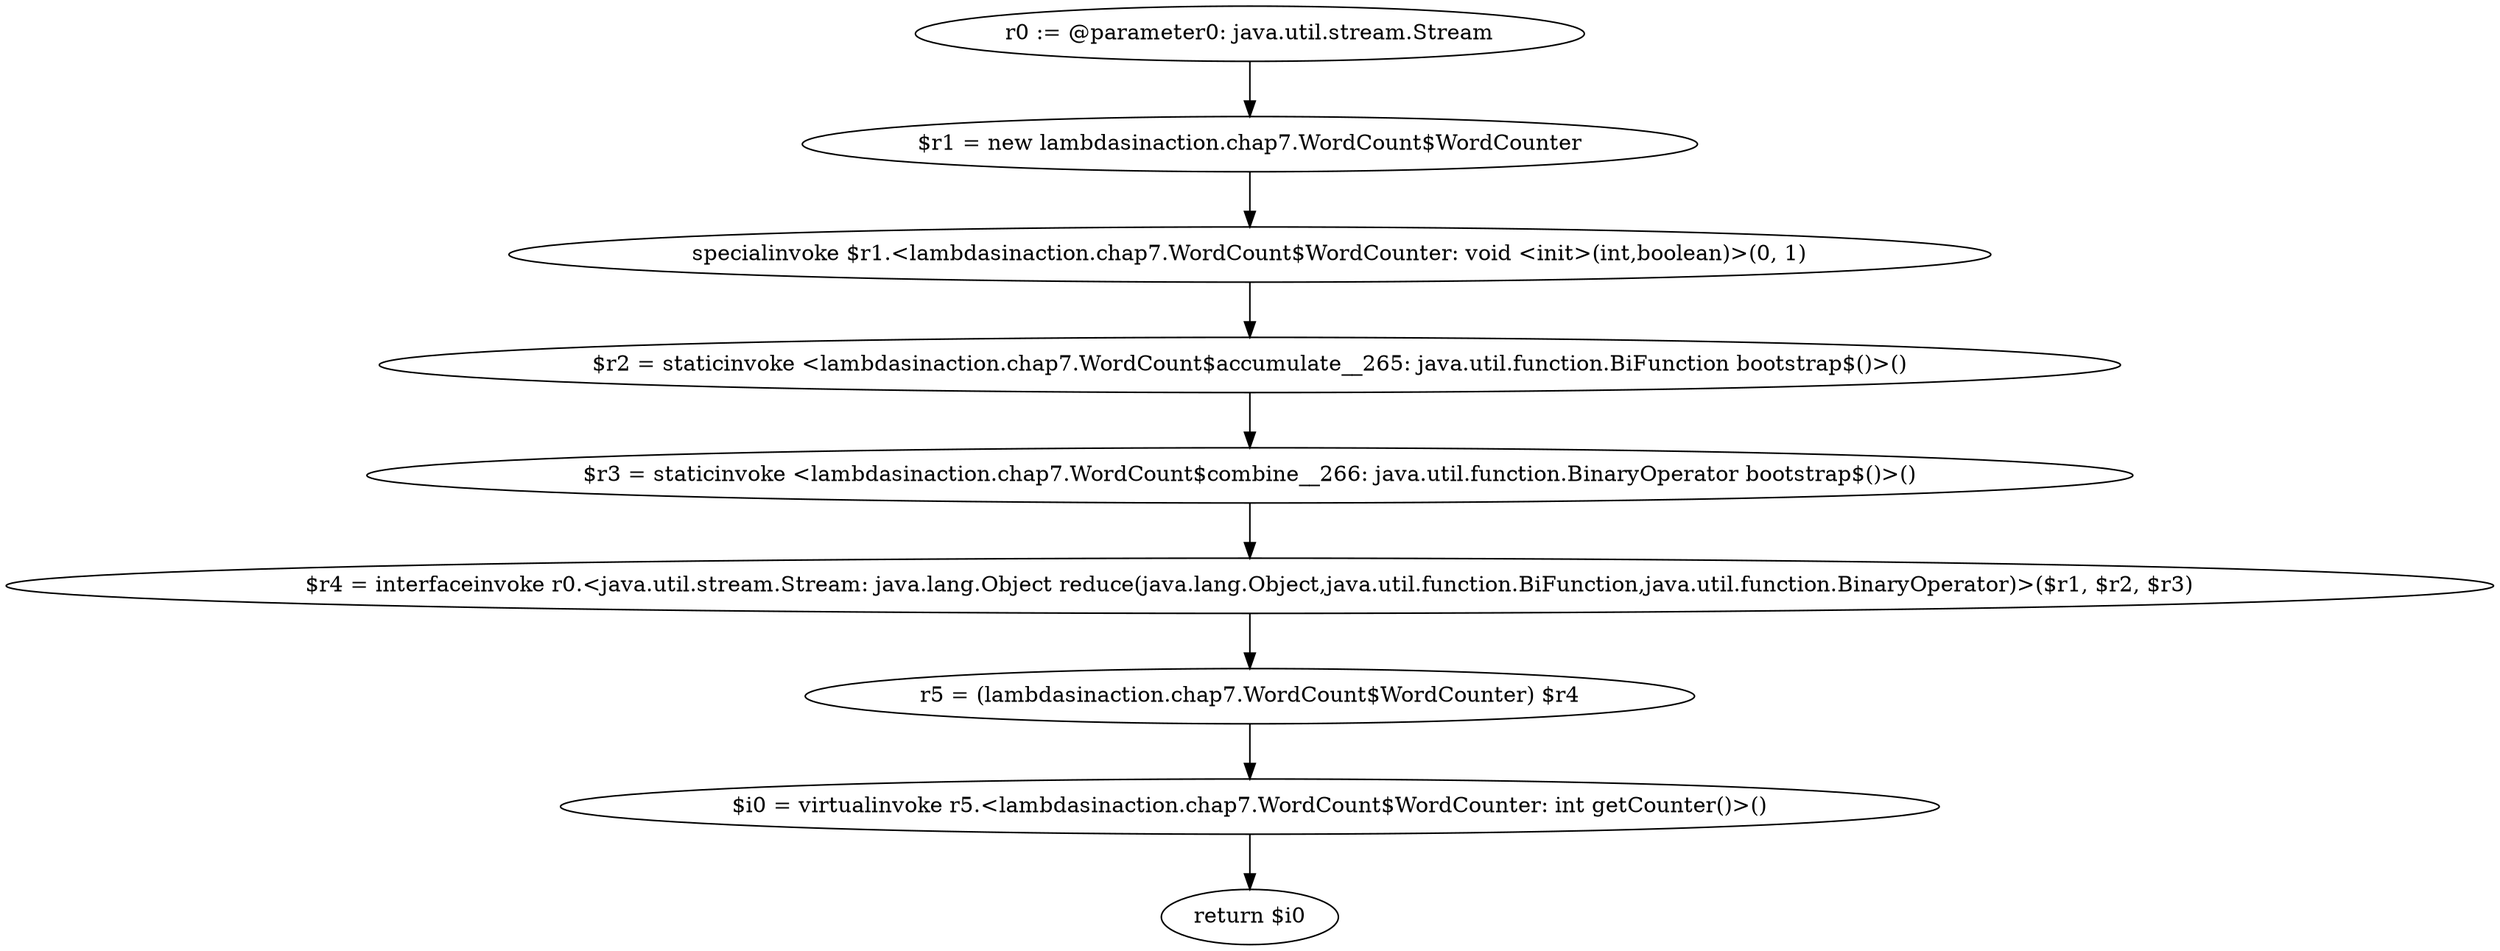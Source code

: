 digraph "unitGraph" {
    "r0 := @parameter0: java.util.stream.Stream"
    "$r1 = new lambdasinaction.chap7.WordCount$WordCounter"
    "specialinvoke $r1.<lambdasinaction.chap7.WordCount$WordCounter: void <init>(int,boolean)>(0, 1)"
    "$r2 = staticinvoke <lambdasinaction.chap7.WordCount$accumulate__265: java.util.function.BiFunction bootstrap$()>()"
    "$r3 = staticinvoke <lambdasinaction.chap7.WordCount$combine__266: java.util.function.BinaryOperator bootstrap$()>()"
    "$r4 = interfaceinvoke r0.<java.util.stream.Stream: java.lang.Object reduce(java.lang.Object,java.util.function.BiFunction,java.util.function.BinaryOperator)>($r1, $r2, $r3)"
    "r5 = (lambdasinaction.chap7.WordCount$WordCounter) $r4"
    "$i0 = virtualinvoke r5.<lambdasinaction.chap7.WordCount$WordCounter: int getCounter()>()"
    "return $i0"
    "r0 := @parameter0: java.util.stream.Stream"->"$r1 = new lambdasinaction.chap7.WordCount$WordCounter";
    "$r1 = new lambdasinaction.chap7.WordCount$WordCounter"->"specialinvoke $r1.<lambdasinaction.chap7.WordCount$WordCounter: void <init>(int,boolean)>(0, 1)";
    "specialinvoke $r1.<lambdasinaction.chap7.WordCount$WordCounter: void <init>(int,boolean)>(0, 1)"->"$r2 = staticinvoke <lambdasinaction.chap7.WordCount$accumulate__265: java.util.function.BiFunction bootstrap$()>()";
    "$r2 = staticinvoke <lambdasinaction.chap7.WordCount$accumulate__265: java.util.function.BiFunction bootstrap$()>()"->"$r3 = staticinvoke <lambdasinaction.chap7.WordCount$combine__266: java.util.function.BinaryOperator bootstrap$()>()";
    "$r3 = staticinvoke <lambdasinaction.chap7.WordCount$combine__266: java.util.function.BinaryOperator bootstrap$()>()"->"$r4 = interfaceinvoke r0.<java.util.stream.Stream: java.lang.Object reduce(java.lang.Object,java.util.function.BiFunction,java.util.function.BinaryOperator)>($r1, $r2, $r3)";
    "$r4 = interfaceinvoke r0.<java.util.stream.Stream: java.lang.Object reduce(java.lang.Object,java.util.function.BiFunction,java.util.function.BinaryOperator)>($r1, $r2, $r3)"->"r5 = (lambdasinaction.chap7.WordCount$WordCounter) $r4";
    "r5 = (lambdasinaction.chap7.WordCount$WordCounter) $r4"->"$i0 = virtualinvoke r5.<lambdasinaction.chap7.WordCount$WordCounter: int getCounter()>()";
    "$i0 = virtualinvoke r5.<lambdasinaction.chap7.WordCount$WordCounter: int getCounter()>()"->"return $i0";
}
